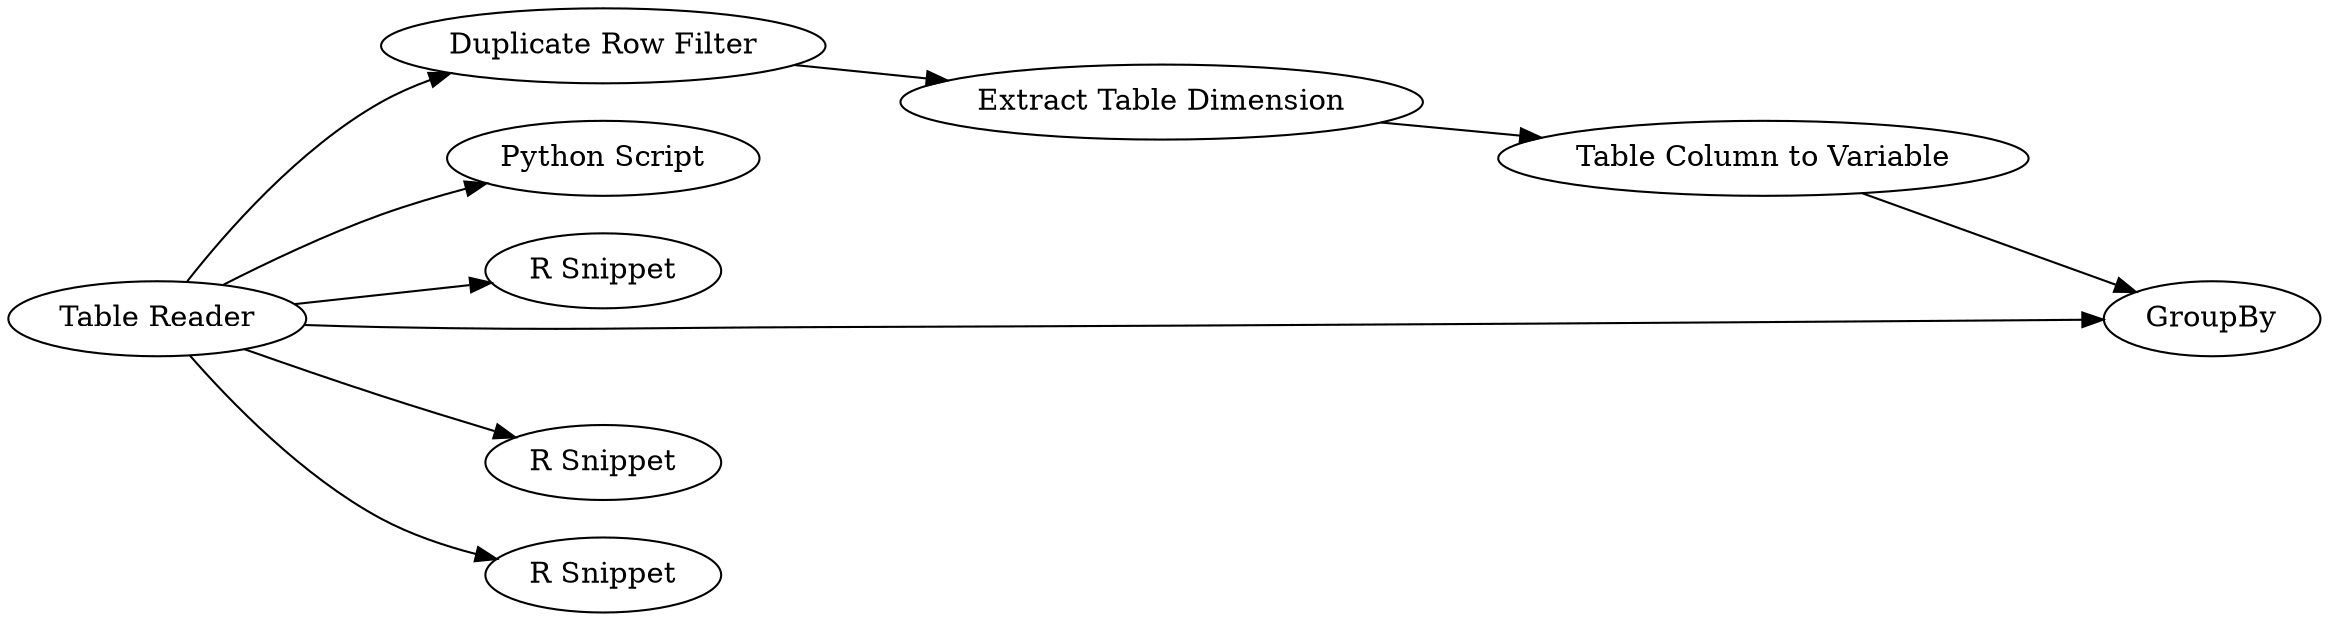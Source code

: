 digraph {
	"1662693582237914505_9" [label="Duplicate Row Filter"]
	"1662693582237914505_4" [label="Python Script"]
	"1662693582237914505_11" [label="Table Column to Variable"]
	"1662693582237914505_1" [label="Table Reader"]
	"1662693582237914505_10" [label="Extract Table Dimension"]
	"1662693582237914505_5" [label="R Snippet"]
	"1662693582237914505_2" [label=GroupBy]
	"1662693582237914505_3" [label="R Snippet"]
	"1662693582237914505_8" [label="R Snippet"]
	"1662693582237914505_10" -> "1662693582237914505_11"
	"1662693582237914505_1" -> "1662693582237914505_3"
	"1662693582237914505_1" -> "1662693582237914505_8"
	"1662693582237914505_9" -> "1662693582237914505_10"
	"1662693582237914505_1" -> "1662693582237914505_4"
	"1662693582237914505_1" -> "1662693582237914505_5"
	"1662693582237914505_11" -> "1662693582237914505_2"
	"1662693582237914505_1" -> "1662693582237914505_2"
	"1662693582237914505_1" -> "1662693582237914505_9"
	rankdir=LR
}
